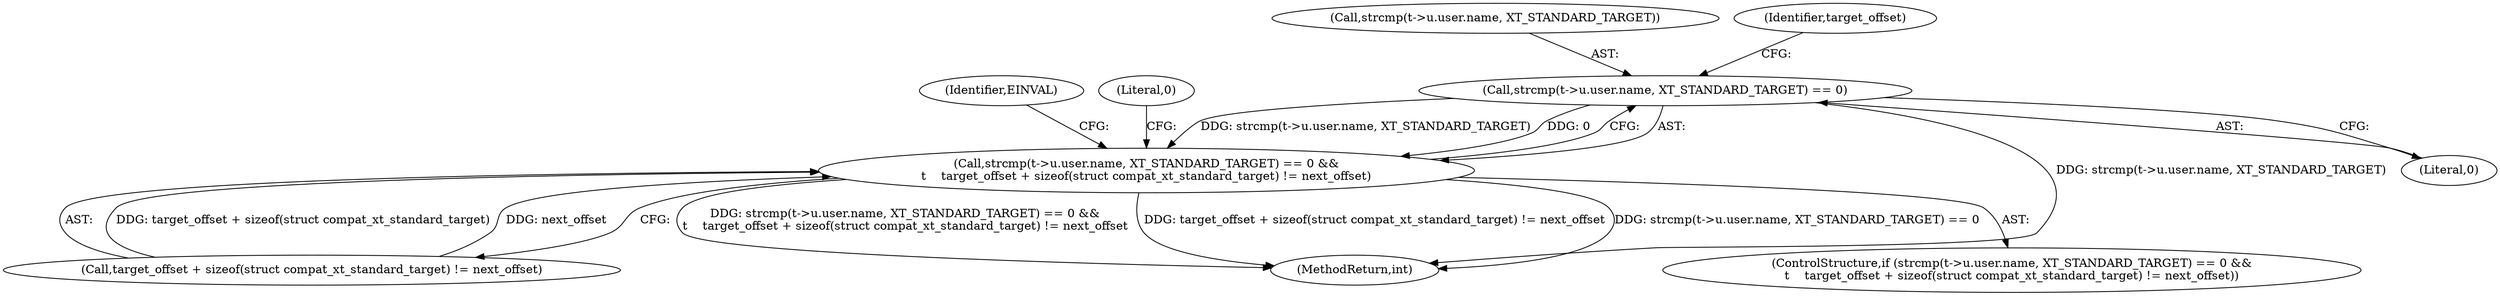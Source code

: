 digraph "0_linux_ce683e5f9d045e5d67d1312a42b359cb2ab2a13c_6@API" {
"1000172" [label="(Call,strcmp(t->u.user.name, XT_STANDARD_TARGET) == 0)"];
"1000171" [label="(Call,strcmp(t->u.user.name, XT_STANDARD_TARGET) == 0 &&\n\t    target_offset + sizeof(struct compat_xt_standard_target) != next_offset)"];
"1000191" [label="(Identifier,EINVAL)"];
"1000193" [label="(Literal,0)"];
"1000171" [label="(Call,strcmp(t->u.user.name, XT_STANDARD_TARGET) == 0 &&\n\t    target_offset + sizeof(struct compat_xt_standard_target) != next_offset)"];
"1000173" [label="(Call,strcmp(t->u.user.name, XT_STANDARD_TARGET))"];
"1000183" [label="(Call,target_offset + sizeof(struct compat_xt_standard_target) != next_offset)"];
"1000194" [label="(MethodReturn,int)"];
"1000182" [label="(Literal,0)"];
"1000170" [label="(ControlStructure,if (strcmp(t->u.user.name, XT_STANDARD_TARGET) == 0 &&\n\t    target_offset + sizeof(struct compat_xt_standard_target) != next_offset))"];
"1000172" [label="(Call,strcmp(t->u.user.name, XT_STANDARD_TARGET) == 0)"];
"1000185" [label="(Identifier,target_offset)"];
"1000172" -> "1000171"  [label="AST: "];
"1000172" -> "1000182"  [label="CFG: "];
"1000173" -> "1000172"  [label="AST: "];
"1000182" -> "1000172"  [label="AST: "];
"1000185" -> "1000172"  [label="CFG: "];
"1000171" -> "1000172"  [label="CFG: "];
"1000172" -> "1000194"  [label="DDG: strcmp(t->u.user.name, XT_STANDARD_TARGET)"];
"1000172" -> "1000171"  [label="DDG: strcmp(t->u.user.name, XT_STANDARD_TARGET)"];
"1000172" -> "1000171"  [label="DDG: 0"];
"1000171" -> "1000170"  [label="AST: "];
"1000171" -> "1000183"  [label="CFG: "];
"1000183" -> "1000171"  [label="AST: "];
"1000191" -> "1000171"  [label="CFG: "];
"1000193" -> "1000171"  [label="CFG: "];
"1000171" -> "1000194"  [label="DDG: strcmp(t->u.user.name, XT_STANDARD_TARGET) == 0"];
"1000171" -> "1000194"  [label="DDG: strcmp(t->u.user.name, XT_STANDARD_TARGET) == 0 &&\n\t    target_offset + sizeof(struct compat_xt_standard_target) != next_offset"];
"1000171" -> "1000194"  [label="DDG: target_offset + sizeof(struct compat_xt_standard_target) != next_offset"];
"1000183" -> "1000171"  [label="DDG: target_offset + sizeof(struct compat_xt_standard_target)"];
"1000183" -> "1000171"  [label="DDG: next_offset"];
}
